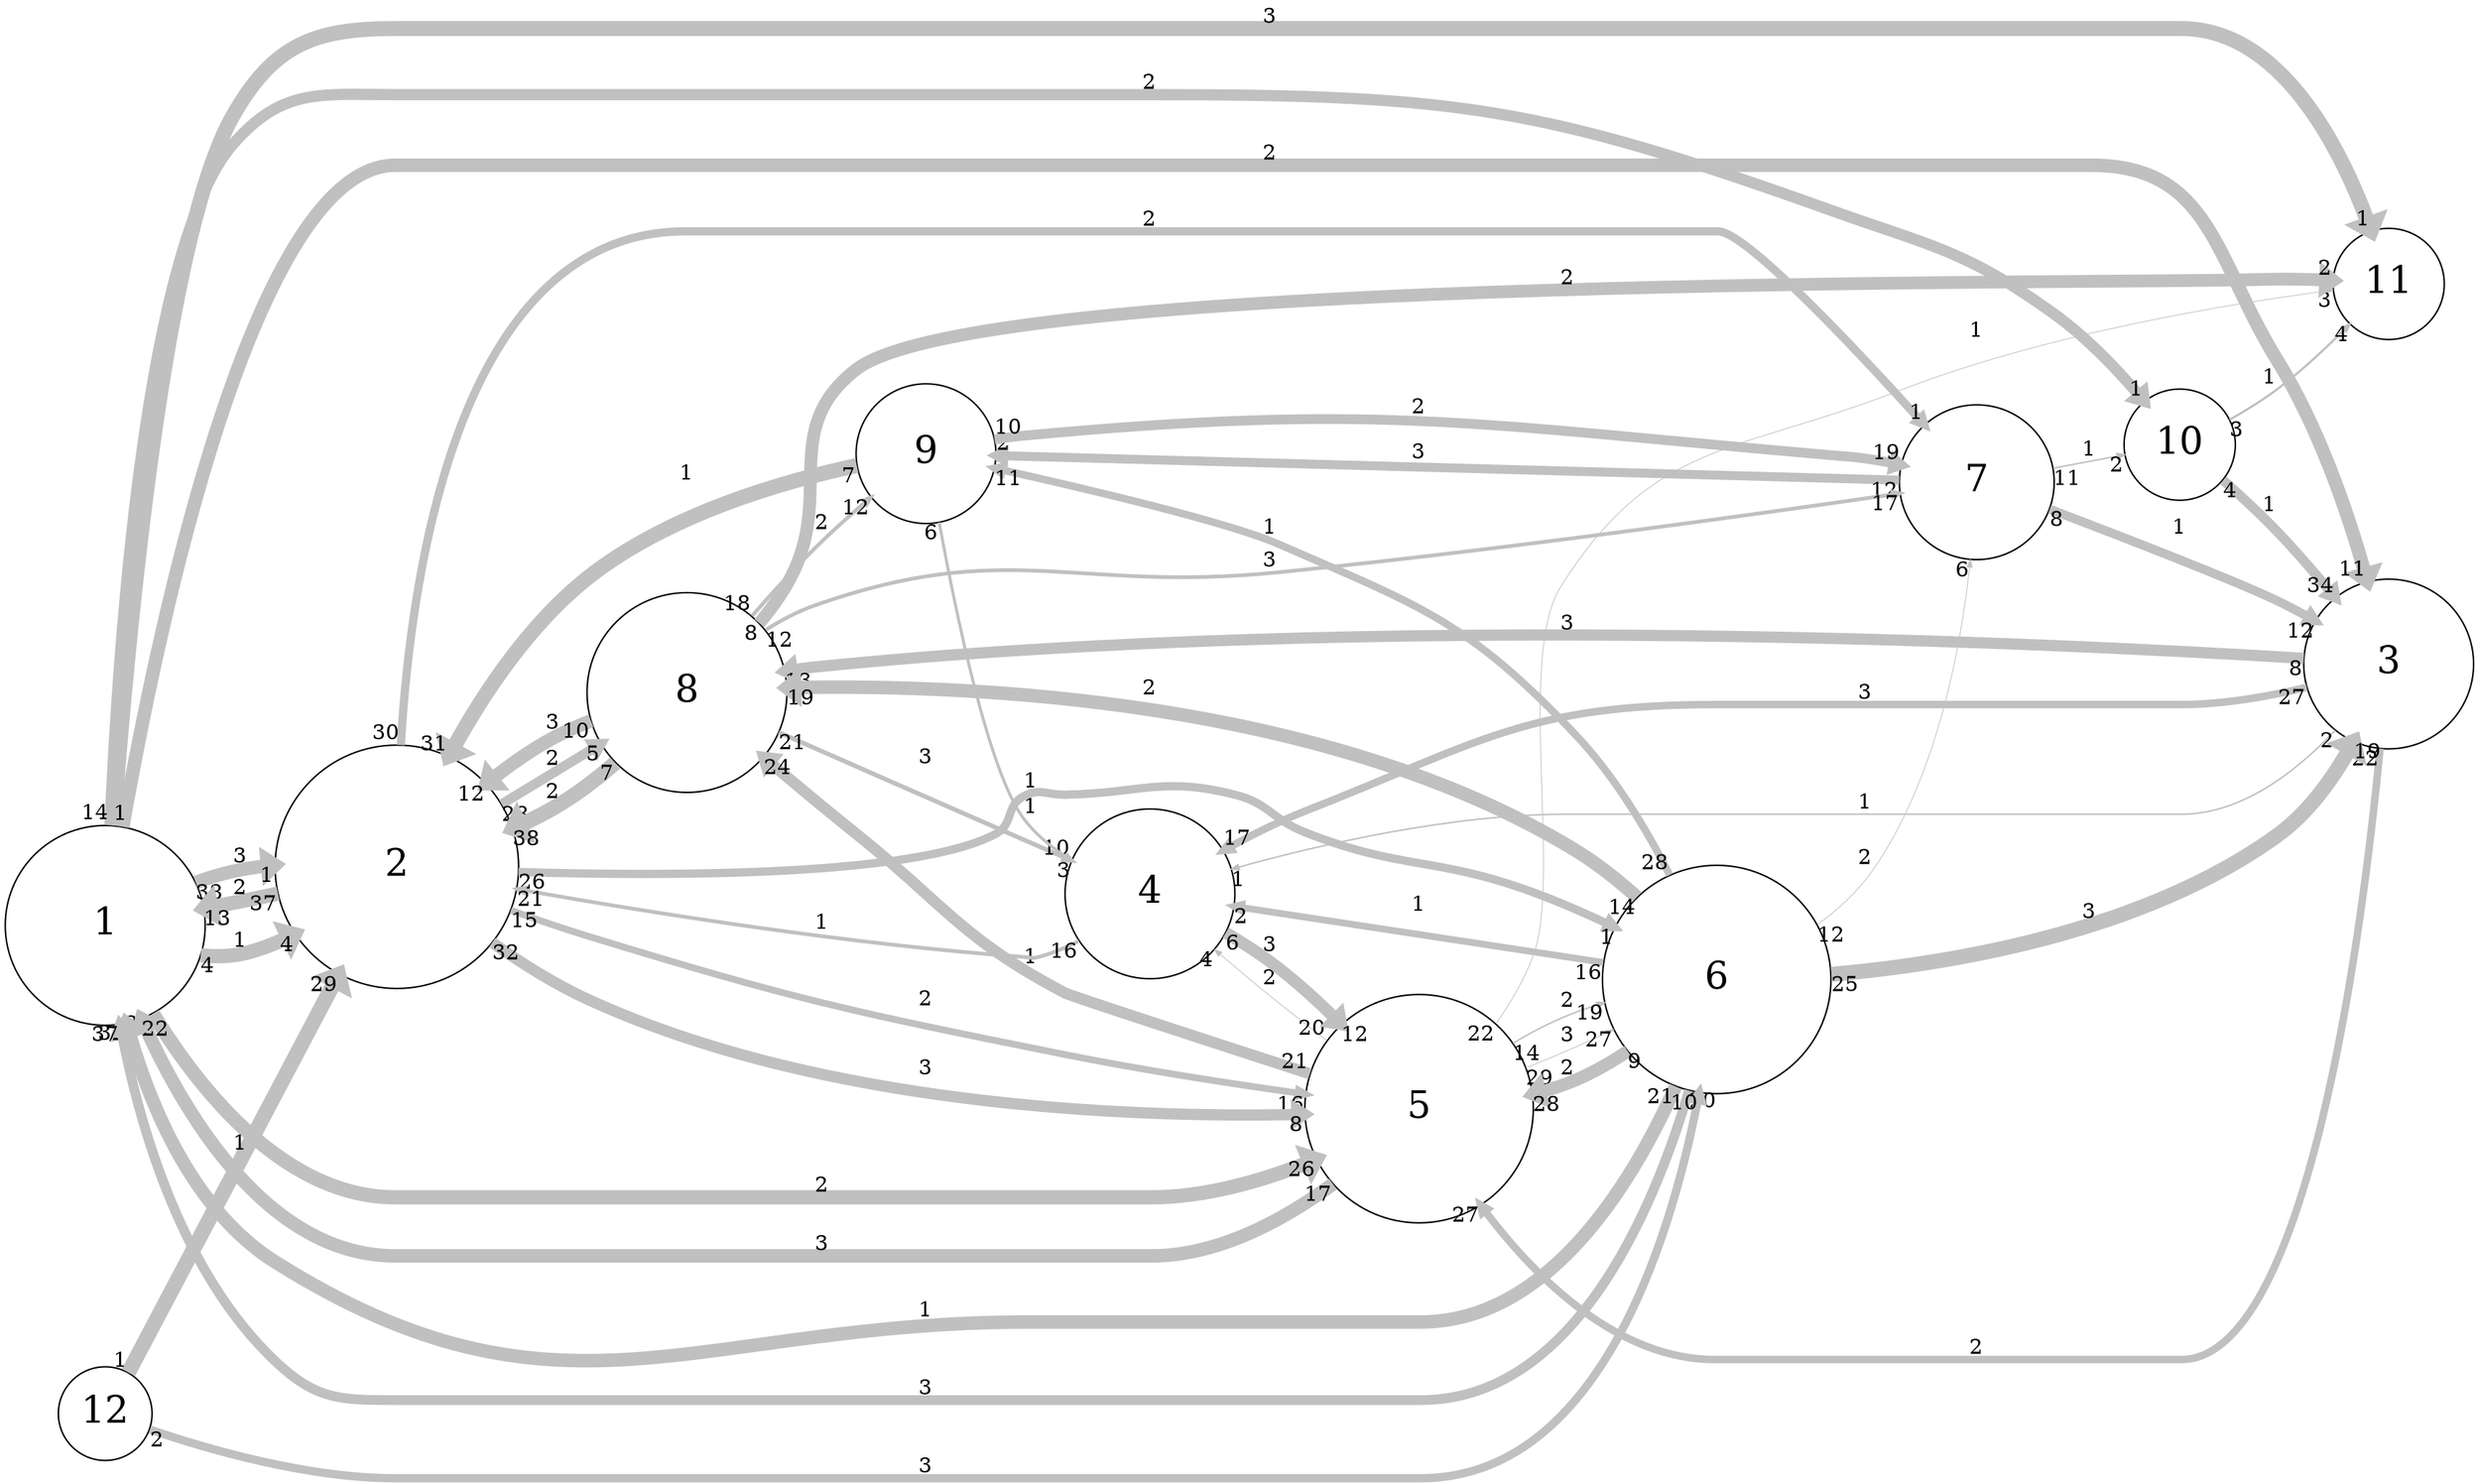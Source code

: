 digraph "" {
	graph [bb="0,0,1620,975.5",
		overlap=false,
		rankdir=LR,
		ratio=0.5,
		scale=1,
		splines=spline
	];
	node [fontsize=25,
		label="\N",
		shape=circle
	];
	edge [arrowsize=0.5,
		splines=true
	];
	0	[height=1.8409,
		label=1,
		pos="67.023,364",
		width=1.8409];
	1	[height=2.25,
		label=2,
		pos="258.02,404",
		width=2.25];
	0 -> 1	[key=0,
		capacity=1,
		color=grey,
		from_pd=3,
		head_lp="187.35,366.6",
		headlabel=4,
		label=1,
		lp="155.02,354.25",
		penwidth=9.5,
		pos="e,190.73,358.35 130.51,343.51 139.9,342.65 149.44,343.04 158.4,345.5 165.49,347.45 172.6,350.05 179.56,353.08",
		pt=2,
		tail_lp="133.88,335.26",
		taillabel=4,
		to_pd=3];
	0 -> 1	[key=1,
		capacity=3,
		color=grey,
		from_pd=37,
		head_lp="173.26,397.62",
		headlabel=1,
		label=3,
		lp="155.02,412.25",
		penwidth=9.0,
		pos="e,176.64,405.87 126.37,394.09 134.67,397.31 143.25,400.1 151.65,402 155.91,402.97 160.3,403.77 164.75,404.43",
		pt=3,
		tail_lp="133.12,402.34",
		taillabel=38,
		to_pd=0];
	2	[height=1.5682,
		label=3,
		pos="1563,546",
		width=1.5682];
	0 -> 2	[key=0,
		capacity=2,
		color=grey,
		from_pd=4,
		head_lp="1553.9,608.92",
		headlabel=11,
		label=2,
		lp="830.02,876.25",
		penwidth=9.0,
		pos="e,1547.1,600.67 78.44,429.63 101.96,566.12 164.45,868 257.02,868 257.02,868 257.02,868 1369,868 1447.5,868 1447.1,804.69 1488.4,\
738 1512.6,698.94 1531.1,650.63 1543.5,612.25",
		pt=3,
		tail_lp="75.065,437.88",
		taillabel=5,
		to_pd=10];
	4	[height=2.1136,
		label=5,
		pos="928.02,247",
		width=2.1136];
	0 -> 4	[key=0,
		capacity=2,
		color=grey,
		from_pd=29,
		head_lp="845.19,231.77",
		headlabel=26,
		label=2,
		lp="537.02,252.25",
		penwidth=9.5,
		pos="e,851.94,240.02 126.74,334.15 142.76,326.82 160.31,319.5 177.02,314 398.21,241.18 462.8,245.78 695.57,239 756.8,237.22 772.2,236.39 \
833.4,239 835.47,239.09 837.57,239.19 839.68,239.3",
		pt=2,
		tail_lp="119.99,342.4",
		taillabel=30,
		to_pd=25];
	9	[height=1.0227,
		label=10,
		pos="1427,683",
		width=1.0227];
	0 -> 9	[key=0,
		capacity=2,
		color=grey,
		from_pd=13,
		head_lp="1401.3,721.06",
		headlabel=1,
		label=2,
		lp="752.02,922.25",
		penwidth=7.5,
		pos="e,1404.7,712.81 70.216,430.64 75.653,555 93.815,815.8 151.65,882 183.85,918.86 208.08,914 257.02,914 257.02,914 257.02,914 674.02,\
914 910.33,914 977.15,915.3 1200.1,837 1267.3,813.4 1289,813.95 1346.6,772 1365.6,758.1 1383.5,738.95 1397.4,721.98",
		pt=6,
		tail_lp="63.466,438.89",
		taillabel=14,
		to_pd=0];
	10	[height=1.0227,
		label=11,
		pos="1563,789",
		width=1.0227];
	0 -> 10	[key=0,
		capacity=3,
		color=grey,
		from_pd=0,
		head_lp="1548.4,832.47",
		headlabel=1,
		label=3,
		lp="830.02,967.25",
		penwidth=10.0,
		pos="e,1551.8,824.22 73.012,430.18 83.267,554.72 109.37,818.6 151.65,899 176.73,946.7 203.13,959 257.02,959 257.02,959 257.02,959 1428,\
959 1491,959 1528.9,886.16 1547.6,835.84",
		pt=1,
		tail_lp="76.387,438.43",
		taillabel=1,
		to_pd=0];
	1 -> 0	[key=0,
		capacity=2,
		color=grey,
		from_pd=36,
		head_lp="139.01,384.42",
		headlabel=13,
		label=2,
		lp="155.02,390.25",
		penwidth=9.5,
		pos="e,132.26,376.17 178.75,385.89 171.87,384.38 165.01,382.89 158.4,381.5 153.78,380.53 149.02,379.54 144.23,378.57",
		pt=2,
		tail_lp="172,377.64",
		taillabel=37,
		to_pd=12];
	1 -> 4	[key=0,
		capacity=2,
		color=grey,
		from_pd=14,
		head_lp="845.41,264.29",
		headlabel=16,
		label=2,
		lp="605.02,319.25",
		penwidth=4.5,
		pos="e,852.16,256.04 334.22,375.98 350.15,370.41 366.93,364.8 382.75,360 519.97,318.37 554.94,309.01 695.57,281 743.49,271.46 797.48,\
263.37 841.26,257.49",
		pt=12,
		tail_lp="340.97,367.73",
		taillabel=15,
		to_pd=15];
	1 -> 4	[key=1,
		capacity=3,
		color=grey,
		from_pd=31,
		head_lp="848.43,251.14",
		headlabel=8,
		label=3,
		lp="605.02,272.25",
		penwidth=7.5,
		pos="e,851.8,242.89 321.98,354.05 340.74,340.92 361.88,327.72 382.75,318 532.36,248.34 728.65,240.44 839.98,242.61",
		pt=6,
		tail_lp="315.23,362.3",
		taillabel=32,
		to_pd=7];
	5	[height=2.1136,
		label=6,
		pos="1124,332",
		width=2.1136];
	1 -> 5	[key=0,
		capacity=1,
		color=grey,
		from_pd=25,
		head_lp="1053.1,375.66",
		headlabel=1,
		label=1,
		lp="673.02,459.25",
		penwidth=5.5,
		pos="e,1056.5,367.41 339.23,400.43 438.11,397.37 599.5,397.14 651.66,425 663.42,431.28 658.09,442.36 669.65,449 679.7,454.78 683.99,451.33 \
695.57,452 745.67,454.89 759.77,464.09 808.48,452 829.68,446.73 831.55,436.88 851.93,429 917.06,403.83 938.58,414.1 1004.1,390 1018.1,\
384.87 1032.6,378.62 1046.5,372.14",
		pt=10,
		tail_lp="345.98,392.18",
		taillabel=26,
		to_pd=0];
	6	[height=1.4318,
		label=7,
		pos="1295,659",
		width=1.4318];
	1 -> 6	[key=0,
		capacity=2,
		color=grey,
		from_pd=29,
		head_lp="1263.5,705.29",
		headlabel=1,
		label=2,
		lp="752.02,831.25",
		penwidth=5.5,
		pos="e,1260.1,697.04 260.65,485.28 267.88,607.13 301.39,823 448.02,823 448.02,823 448.02,823 1125,823 1142,823 1208.3,753.73 1252.6,705.23",
		pt=10,
		tail_lp="253.9,493.53",
		taillabel=30,
		to_pd=0];
	7	[height=1.8409,
		label=8,
		pos="449.02,517",
		width=1.8409];
	1 -> 7	[key=0,
		capacity=2,
		color=grey,
		from_pd=27,
		head_lp="388.19,491.49",
		headlabel=5,
		label=2,
		lp="360.02,471.25",
		penwidth=6.5,
		pos="e,391.56,483.24 328.06,445.28 345.68,455.81 364.57,467.1 382.03,477.54",
		pt=8,
		tail_lp="334.81,453.53",
		taillabel=28,
		to_pd=4];
	2 -> 4	[key=0,
		capacity=2,
		color=grey,
		from_pd=21,
		head_lp="962.04,174.57",
		headlabel=27,
		label=2,
		lp="1295,89.25",
		penwidth=5.0,
		pos="e,968.79,182.82 1557.7,489.45 1546.7,365.52 1512.1,81 1428,81 1123,81 1123,81 1123,81 1061.7,81 1010,129.43 975.48,173.98",
		pt=11,
		tail_lp="1550.9,481.2",
		taillabel=22,
		to_pd=26];
	2 -> 7	[key=0,
		capacity=3,
		color=grey,
		from_pd=7,
		head_lp="520.96,539.57",
		headlabel=13,
		label=3,
		lp="1026,566.25",
		penwidth=7.5,
		pos="e,514.21,531.32 1506.3,549.03 1351.6,556.65 903.16,573.36 533.65,534 531.07,533.73 528.46,533.41 525.83,533.06",
		pt=6,
		tail_lp="1503,540.78",
		taillabel=8,
		to_pd=12];
	3	[height=1.5682,
		label=4,
		pos="752.02,387",
		width=1.5682];
	2 -> 3	[key=0,
		capacity=1,
		color=grey,
		from_pd=1,
		head_lp="809.43,412.5",
		headlabel=1,
		label=1,
		lp="1222,450.25",
		penwidth=1.0,
		pos="e,806.06,404.25 1529,500.38 1504.7,472.44 1468.8,442 1428,442 1025,442 1025,442 1025,442 950.57,442 866.88,421.96 812.24,406.07",
		pt=19,
		tail_lp="1532.4,492.13",
		taillabel=2,
		to_pd=0];
	2 -> 3	[key=1,
		capacity=3,
		color=grey,
		from_pd=26,
		head_lp="793.61,408.72",
		headlabel=17,
		label=3,
		lp="1222,525.25",
		penwidth=5.0,
		pos="e,800.36,416.97 1508.8,529.05 1484.4,522.7 1455,517 1428,517 1123,517 1123,517 1123,517 998.13,517 967.41,490.58 851.93,443 837.91,\
437.22 823.4,429.87 809.94,422.4",
		pt=11,
		tail_lp="1502,520.8",
		taillabel=27,
		to_pd=16];
	4 -> 0	[key=0,
		capacity=3,
		color=grey,
		from_pd=16,
		head_lp="85.148,293.86",
		headlabel=22,
		label=3,
		lp="537.02,159.25",
		penwidth=9.0,
		pos="e,91.898,302.11 870.46,197.03 838.3,173.71 795.98,151 753.02,151 257.02,151 257.02,151 257.02,151 180.19,151 126.99,229.51 97.041,\
291.2",
		pt=3,
		tail_lp="877.21,205.28",
		taillabel=17,
		to_pd=21];
	4 -> 10	[key=0,
		capacity=1,
		color=grey,
		from_pd=21,
		head_lp="1522.8,776.53",
		headlabel=3,
		label=1,
		lp="1295,759.25",
		penwidth=0.5,
		pos="e,1526.2,784.78 979.78,303.15 989.46,316.66 998.35,331.65 1004.1,347 1023.6,398.95 992.86,549.19 1022.6,596 1083.1,690.96 1138.2,\
680.09 1243.5,720 1339.3,756.32 1458.9,775.78 1520.7,784.06",
		pt=20,
		tail_lp="973.03,311.4",
		taillabel=22,
		to_pd=2];
	4 -> 5	[key=0,
		capacity=2,
		color=grey,
		from_pd=13,
		head_lp="1042.8,306.66",
		headlabel=19,
		label=2,
		lp="1026,316.25",
		penwidth=1.0,
		pos="e,1049.5,314.91 991.63,289.21 1001.7,295.02 1012.3,300.52 1022.6,305 1029.3,307.89 1036.4,310.53 1043.5,312.94",
		pt=19,
		tail_lp="998.38,297.46",
		taillabel=14,
		to_pd=18];
	4 -> 5	[key=1,
		capacity=3,
		color=grey,
		from_pd=28,
		head_lp="1049.5,288.71",
		headlabel=27,
		label=3,
		lp="1026,293.25",
		penwidth=0.5,
		pos="e,1056.2,296.96 1000.2,272.45 1010.1,276.31 1020,280.39 1029.4,284.5 1036.5,287.62 1043.9,291.03 1051.2,294.53",
		pt=20,
		tail_lp="1006.9,280.7",
		taillabel=29,
		to_pd=26];
	4 -> 7	[key=0,
		capacity=1,
		color=grey,
		from_pd=20,
		head_lp="492.92,465.52",
		headlabel=24,
		label=1,
		lp="673.02,344.25",
		penwidth=7.5,
		pos="e,499.67,473.77 855.11,269.67 789.95,290.31 703,318.15 695.57,322 627.9,357.12 617.96,377.42 558.39,425 541.95,438.13 524.45,452.71 \
508.42,466.32",
		pt=6,
		tail_lp="848.36,277.92",
		taillabel=21,
		to_pd=23];
	4 -> 3	[key=0,
		capacity=2,
		color=grey,
		from_pd=19,
		head_lp="797.41,340.36",
		headlabel=4,
		label=2,
		lp="830.02,329.25",
		penwidth=0.5,
		pos="e,794.03,348.61 865.22,290.72 852.29,300.29 838.87,310.55 826.65,320.5 817.27,328.14 807.49,336.59 798.24,344.84",
		pt=20,
		tail_lp="871.97,282.47",
		taillabel=20,
		to_pd=3];
	9 -> 2	[key=0,
		capacity=1,
		color=grey,
		from_pd=3,
		head_lp="1518,595.88",
		headlabel=34,
		label=1,
		lp="1485,640.25",
		penwidth=6.5,
		pos="e,1524.7,587.63 1454.9,658.42 1465.5,648.51 1477.7,636.87 1488.4,626 1497.8,616.45 1507.7,606.04 1517,595.97",
		pt=8,
		tail_lp="1451.5,650.17",
		taillabel=4,
		to_pd=33];
	9 -> 10	[key=0,
		capacity=1,
		color=grey,
		from_pd=2,
		head_lp="1534.2,753.92",
		headlabel=4,
		label=1,
		lp="1485,725.25",
		penwidth=1.5,
		pos="e,1537.6,762.17 1460.3,699.47 1469.7,704.77 1479.7,710.97 1488.4,717.5 1504,729.23 1519.7,744 1532.6,757.07",
		pt=18,
		tail_lp="1463.7,707.72",
		taillabel=3,
		to_pd=3];
	5 -> 0	[key=0,
		capacity=1,
		color=grey,
		from_pd=20,
		head_lp="75.569,290.86",
		headlabel=32,
		label=1,
		lp="605.02,114.25",
		penwidth=9.0,
		pos="e,82.319,299.11 1096.7,260.8 1067,194.56 1011.9,106 929.02,106 672.02,106 672.02,106 672.02,106 451.27,106 359.97,23.454 177.02,\
147 129.23,179.27 101.39,239.01 85.83,287.65",
		pt=3,
		tail_lp="1089.9,252.55",
		taillabel=21,
		to_pd=31];
	5 -> 0	[key=1,
		capacity=3,
		color=grey,
		from_pd=19,
		head_lp="69.635,289.83",
		headlabel=37,
		label=3,
		lp="605.02,61.25",
		penwidth=6.5,
		pos="e,76.385,298.08 1105.8,257.97 1081.6,175.31 1029,53 929.02,53 257.02,53 257.02,53 257.02,53 219.77,53 204.16,52.478 177.02,78 118.6,\
132.95 91.179,222.52 78.51,286.79",
		pt=8,
		tail_lp="1112.5,249.72",
		taillabel=20,
		to_pd=36];
	5 -> 2	[key=0,
		capacity=3,
		color=grey,
		from_pd=24,
		head_lp="1533.7,485.7",
		headlabel=19,
		label=3,
		lp="1368,378.25",
		penwidth=10.0,
		pos="e,1540.4,493.95 1200.2,335.8 1278.9,343.2 1402.8,364.86 1488.4,428 1507.6,442.16 1522.9,462.95 1534.5,483.15",
		pt=1,
		tail_lp="1206.9,327.55",
		taillabel=25,
		to_pd=18];
	5 -> 4	[key=0,
		capacity=2,
		color=grey,
		from_pd=8,
		head_lp="1010.9,246.23",
		headlabel=28,
		label=2,
		lp="1026,271.25",
		penwidth=8.5,
		pos="e,1004.1,254.48 1065.5,282.67 1054.1,274.88 1041.8,267.69 1029.4,262.5 1024.9,260.63 1020.2,258.98 1015.4,257.52",
		pt=4,
		tail_lp="1062.1,274.42",
		taillabel=9,
		to_pd=27];
	5 -> 6	[key=0,
		capacity=2,
		color=grey,
		from_pd=11,
		head_lp="1287,598.94",
		headlabel=6,
		label=2,
		lp="1222,412.25",
		penwidth=0.5,
		pos="e,1290.4,607.19 1190.9,368.92 1203.8,378.73 1216.2,390.32 1225.4,403.5 1266.8,463.13 1283.3,546.53 1289.8,601.62",
		pt=20,
		tail_lp="1197.6,360.67",
		taillabel=12,
		to_pd=5];
	5 -> 7	[key=0,
		capacity=2,
		color=grey,
		from_pd=13,
		head_lp="522.33,512.24",
		headlabel=19,
		label=2,
		lp="752.02,521.25",
		penwidth=9.0,
		pos="e,515.58,520.49 1071.1,386.61 1058.3,398.08 1044,409.32 1029.4,418 869.9,512.78 644.72,522.87 527.6,520.75",
		pt=3,
		tail_lp="1077.9,378.36",
		taillabel=14,
		to_pd=18];
	5 -> 3	[key=0,
		capacity=1,
		color=grey,
		from_pd=15,
		head_lp="811.39,370.58",
		headlabel=2,
		label=1,
		lp="928.02,380.25",
		penwidth=4.5,
		pos="e,808.02,378.83 1048.5,343.07 981.27,353.07 883.27,367.64 818.85,377.22",
		pt=12,
		tail_lp="1041.8,351.32",
		taillabel=16,
		to_pd=1];
	8	[height=1.2955,
		label=9,
		pos="605.02,675",
		width=1.2955];
	5 -> 8	[key=0,
		capacity=1,
		color=grey,
		from_pd=27,
		head_lp="657.8,657.24",
		headlabel=11,
		label=1,
		lp="830.02,628.25",
		penwidth=5.0,
		pos="e,651.05,665.49 1092.2,401.59 1076.4,432.25 1055.1,467.3 1029.4,494 957.98,568.33 928.15,577.4 833.4,618 802.82,631.1 718.59,650.71 \
661.69,663.18",
		pt=11,
		tail_lp="1099,409.84",
		taillabel=28,
		to_pd=10];
	6 -> 2	[key=0,
		capacity=1,
		color=grey,
		from_pd=7,
		head_lp="1504.7,561.45",
		headlabel=12,
		label=1,
		lp="1427,627.25",
		penwidth=6.0,
		pos="e,1511.5,569.7 1343.2,639.68 1397.9,617.3 1481.3,583.08 1488.4,580 1492.6,578.16 1496.9,576.24 1501.3,574.29",
		pt=9,
		tail_lp="1346.6,631.43",
		taillabel=8,
		to_pd=11];
	6 -> 9	[key=0,
		capacity=1,
		color=grey,
		from_pd=10,
		head_lp="1387.2,668.21",
		headlabel=2,
		label=1,
		lp="1368,680.25",
		penwidth=1.0,
		pos="e,1390.6,676.46 1345.9,668.21 1358.6,670.55 1372.1,673.04 1384.3,675.3",
		pt=19,
		tail_lp="1352.7,676.46",
		taillabel=11,
		to_pd=1];
	6 -> 8	[key=0,
		capacity=3,
		color=grey,
		from_pd=11,
		head_lp="655.34,682.18",
		headlabel=2,
		label=3,
		lp="928.02,677.25",
		penwidth=6.0,
		pos="e,651.96,673.93 1243.4,660.18 1118.2,663.09 795.23,670.6 663.37,673.67",
		pt=9,
		tail_lp="1236.6,651.93",
		taillabel=12,
		to_pd=1];
	7 -> 1	[key=0,
		capacity=2,
		color=grey,
		from_pd=6,
		head_lp="342.27,428.46",
		headlabel=38,
		label=2,
		lp="360.02,450.25",
		penwidth=10.0,
		pos="e,335.52,428.46 401.65,470.76 389.82,460.54 376.68,450.42 363.4,442.5 358.09,439.34 352.48,436.36 346.72,433.58",
		pt=1,
		tail_lp="398.27,462.51",
		taillabel=7,
		to_pd=37];
	7 -> 1	[key=1,
		capacity=3,
		color=grey,
		from_pd=9,
		head_lp="311.93,466.41",
		headlabel=12,
		label=3,
		lp="360.02,494.25",
		penwidth=9.0,
		pos="e,318.68,458.16 385.31,497.57 375.47,493.61 365.59,489.08 356.65,484 347.13,478.6 337.62,472.26 328.46,465.55",
		pt=3,
		tail_lp="378.56,489.32",
		taillabel=10,
		to_pd=11];
	7 -> 10	[key=0,
		capacity=2,
		color=grey,
		from_pd=7,
		head_lp="1522.6,799.67",
		headlabel=2,
		label=2,
		lp="1026,792.25",
		penwidth=8.5,
		pos="e,1526,791.42 497.47,562.78 504.09,570.73 510.32,579.27 515.3,588 548.16,645.67 506.44,689.67 558.39,731 638.84,795.01 1378.9,788.61 \
1481.6,792 1492.2,792.35 1503.5,792.23 1514.2,791.89",
		pt=4,
		tail_lp="494.1,554.53",
		taillabel=8,
		to_pd=1];
	7 -> 6	[key=0,
		capacity=3,
		color=grey,
		from_pd=11,
		head_lp="1237,643.01",
		headlabel=17,
		label=3,
		lp="830.02,605.25",
		penwidth=2.5,
		pos="e,1243.7,651.26 500.67,559.15 511.04,565.87 522.27,571.94 533.65,576 659.43,620.92 700.53,583.88 833.4,597.5 978.26,612.35 1147.8,\
636.83 1235.2,649.98",
		pt=16,
		tail_lp="507.42,567.4",
		taillabel=12,
		to_pd=16];
	7 -> 3	[key=0,
		capacity=3,
		color=grey,
		from_pd=20,
		head_lp="692.56,416.71",
		headlabel=10,
		label=3,
		lp="605.02,476.25",
		penwidth=3.0,
		pos="e,699.31,408.46 510.03,490.45 554.12,471.03 615.5,444.14 669.65,421 676.53,418.06 683.75,415 690.93,411.98",
		pt=15,
		tail_lp="516.78,494.58",
		taillabel=21,
		to_pd=9];
	7 -> 8	[key=0,
		capacity=2,
		color=grey,
		from_pd=17,
		head_lp="561.65,637.62",
		headlabel=12,
		label=2,
		lp="537.02,627.25",
		penwidth=2.5,
		pos="e,568.4,645.87 491.65,568.09 504.66,583.28 519.36,599.67 533.65,614 542.46,622.84 552.36,631.89 561.88,640.23",
		pt=16,
		tail_lp="484.9,576.34",
		taillabel=18,
		to_pd=11];
	3 -> 1	[key=0,
		capacity=1,
		color=grey,
		from_pd=15,
		head_lp="344.92,381.42",
		headlabel=21,
		label=1,
		lp="537.02,369.25",
		penwidth=2.5,
		pos="e,338.17,389.67 705.48,354.66 694.24,349.55 681.9,346.16 669.65,347 557.65,354.66 429.69,374.14 346.8,388.2",
		pt=16,
		tail_lp="698.73,346.41",
		taillabel=16,
		to_pd=20];
	3 -> 4	[key=0,
		capacity=3,
		color=grey,
		from_pd=5,
		head_lp="883.1,298.69",
		headlabel=12,
		label=3,
		lp="830.02,354.25",
		penwidth=8.0,
		pos="e,876.35,302.82 802.81,361.28 813.25,355.13 823.95,348.23 833.4,341 845.2,331.96 857,321.5 868.06,310.92",
		pt=5,
		tail_lp="799.44,369.53",
		taillabel=6,
		to_pd=11];
	8 -> 1	[key=0,
		capacity=1,
		color=grey,
		from_pd=6,
		head_lp="299.83,485.61",
		headlabel=31,
		label=1,
		lp="449.02,663.25",
		penwidth=10.0,
		pos="e,293.08,477.36 558.77,666.72 510.89,656.1 435.17,633.86 382.75,592 348.01,564.26 319.71,524.05 298.99,487.93",
		pt=1,
		tail_lp="555.39,658.47",
		taillabel=7,
		to_pd=30];
	8 -> 6	[key=0,
		capacity=2,
		color=grey,
		from_pd=9,
		head_lp="1237.6,678.95",
		headlabel=19,
		label=2,
		lp="928.02,706.25",
		penwidth=6.5,
		pos="e,1244.3,670.7 651.07,684.48 657.29,685.5 663.61,686.39 669.65,687 904.25,710.88 964.97,693.7 1200.1,676 1211.4,675.15 1214.2,675.65 \
1225.4,674 1227.9,673.63 1230.4,673.22 1233,672.78",
		pt=8,
		tail_lp="657.82,692.73",
		taillabel=10,
		to_pd=18];
	8 -> 3	[key=0,
		capacity=1,
		color=grey,
		from_pd=5,
		head_lp="695.96,399.42",
		headlabel=3,
		label=1,
		lp="673.02,440.25",
		penwidth=2.0,
		pos="e,699.34,407.67 615.98,629.31 630.63,563.48 657.56,448.12 669.65,432.5 675.89,424.44 683.98,417.6 692.63,411.85",
		pt=17,
		tail_lp="612.61,621.06",
		taillabel=6,
		to_pd=2];
	11	[height=0.78211,
		label=12,
		pos="67.023,43",
		width=0.78211];
	11 -> 1	[key=0,
		capacity=1,
		color=grey,
		from_pd=0,
		head_lp="212.87,324.31",
		headlabel=29,
		label=1,
		lp="155.02,221.25",
		penwidth=10.0,
		pos="e,219.62,332.56 81.014,67.813 107.96,119.29 171.01,239.71 213.85,321.53",
		pt=1,
		tail_lp="77.639,76.063",
		taillabel=1,
		to_pd=28];
	11 -> 5	[key=0,
		capacity=3,
		color=grey,
		from_pd=1,
		head_lp="1106,248.41",
		headlabel=10,
		label=3,
		lp="605.02,8.25",
		penwidth=5.5,
		pos="e,1112.8,256.66 93.893,33.243 129.91,20.556 197.46,0 257.02,0 257.02,0 257.02,0 929.02,0 1042.9,0 1091.2,147.45 1110.7,245.82",
		pt=10,
		tail_lp="97.268,41.493",
		taillabel=2,
		to_pd=9];
}
